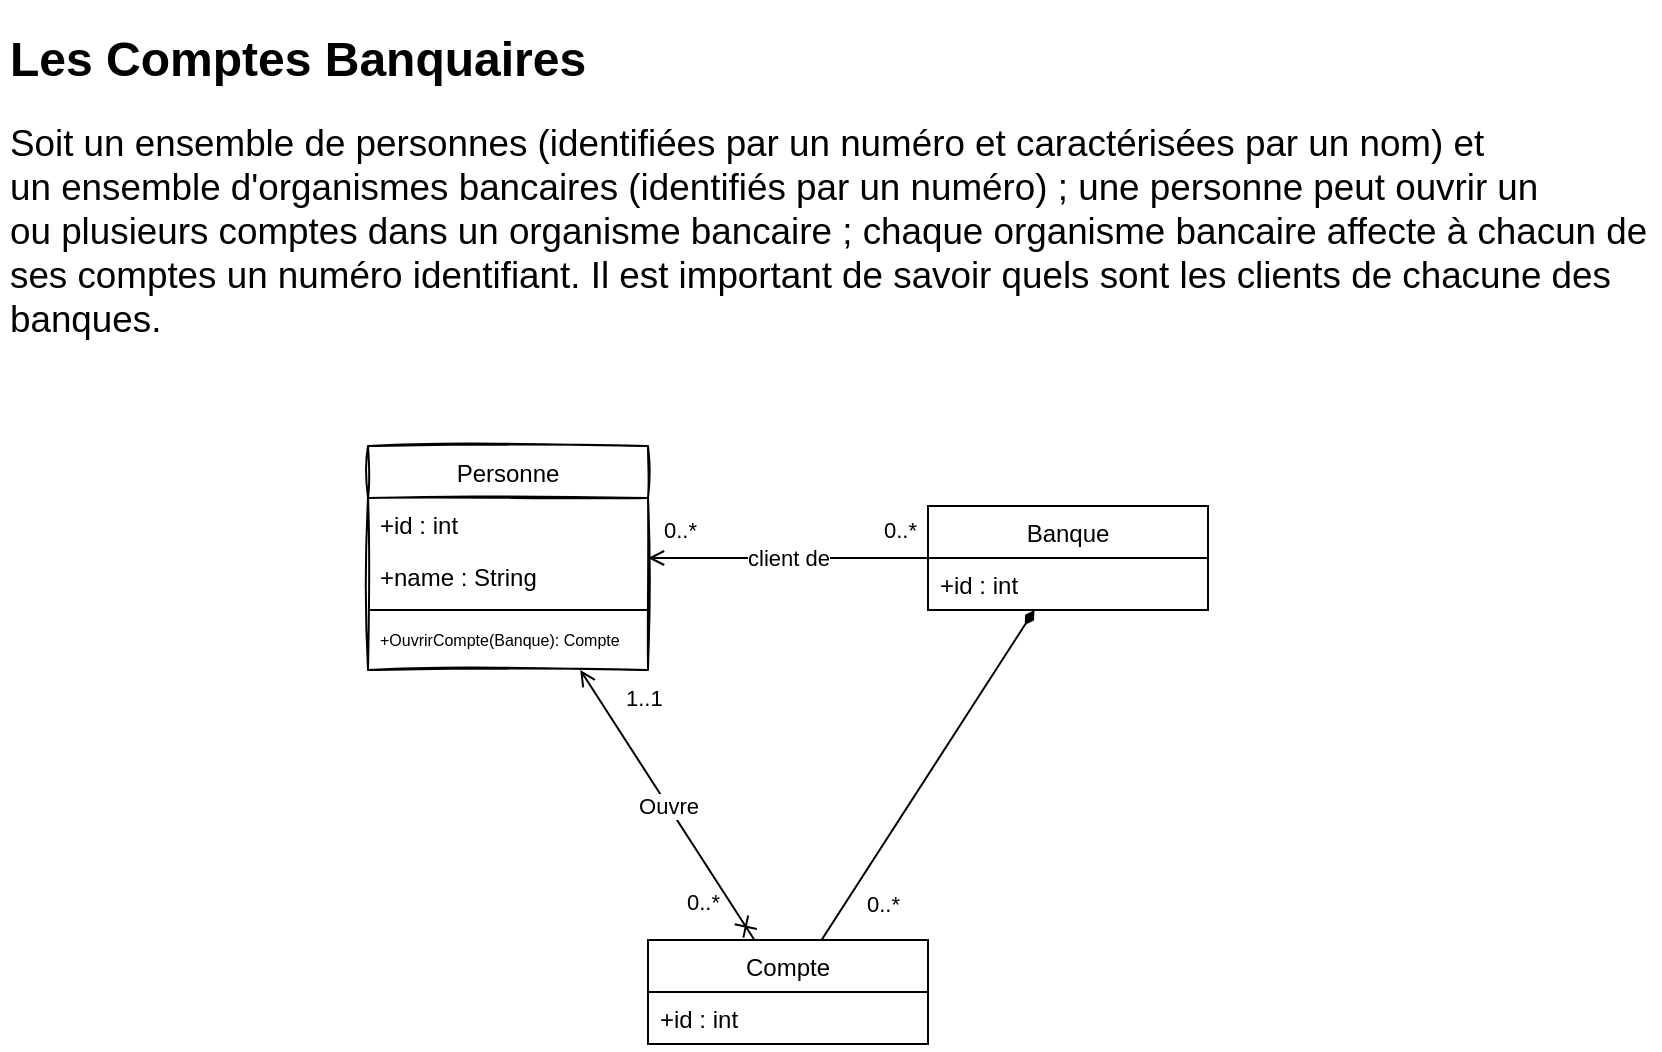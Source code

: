 <mxfile version="19.0.3" type="device"><diagram id="Nent08nWeBrgeb5o7XWG" name="Page-1"><mxGraphModel dx="760" dy="597" grid="1" gridSize="10" guides="1" tooltips="1" connect="1" arrows="1" fold="1" page="1" pageScale="1" pageWidth="827" pageHeight="1169" math="0" shadow="0"><root><mxCell id="0"/><mxCell id="1" parent="0"/><mxCell id="1zB4ExwwfiZLEI7ioCm0-1" value="&lt;h1&gt;Les Comptes Banquaires&lt;/h1&gt;&lt;p&gt;&lt;span id=&quot;page48R_mcid2&quot; class=&quot;markedContent&quot;&gt;&lt;span dir=&quot;ltr&quot; role=&quot;presentation&quot; style=&quot;left: 118.04px; top: 187.675px; font-size: 18.4px; font-family: sans-serif; transform: scaleX(0.989);&quot;&gt;Soit un ensemble de personnes (id&lt;/span&gt;&lt;span dir=&quot;ltr&quot; role=&quot;presentation&quot; style=&quot;left: 399.483px; top: 187.675px; font-size: 18.4px; font-family: sans-serif; transform: scaleX(0.991);&quot;&gt;entifiées par un numéro et caractérisées par un nom) et un&amp;nbsp;&lt;/span&gt;&lt;span dir=&quot;ltr&quot; role=&quot;presentation&quot; style=&quot;left: 118.04px; top: 213.275px; font-size: 18.4px; font-family: sans-serif; transform: scaleX(0.984);&quot;&gt;ensemble d'organismes bancaires (identifiés par un numéro)&lt;/span&gt;&lt;span dir=&quot;ltr&quot; role=&quot;presentation&quot; style=&quot;left: 603.634px; top: 213.275px; font-size: 18.4px; font-family: sans-serif;&quot;&gt;&amp;nbsp;;&amp;nbsp;&lt;/span&gt;&lt;/span&gt;&lt;span style=&quot;background-color: initial; left: 608.917px; top: 213.275px; font-size: 18.4px; font-family: sans-serif; transform: scaleX(0.996);&quot; dir=&quot;ltr&quot; role=&quot;presentation&quot;&gt;une personne peut ouvrir un ou&amp;nbsp;&lt;/span&gt;&lt;span style=&quot;background-color: initial; left: 118.04px; top: 239.075px; font-size: 18.4px; font-family: sans-serif; transform: scaleX(0.984);&quot; dir=&quot;ltr&quot; role=&quot;presentation&quot;&gt;plusieurs comptes dans un organisme bancaire&lt;/span&gt;&lt;span style=&quot;background-color: initial; left: 497.65px; top: 239.075px; font-size: 18.4px; font-family: sans-serif;&quot; dir=&quot;ltr&quot; role=&quot;presentation&quot;&gt; &lt;/span&gt;&lt;span style=&quot;background-color: initial; left: 502.883px; top: 239.075px; font-size: 18.4px; font-family: sans-serif; transform: scaleX(0.984);&quot; dir=&quot;ltr&quot; role=&quot;presentation&quot;&gt;; chaque organisme bancaire affecte à chacun&amp;nbsp;&lt;/span&gt;&lt;span style=&quot;background-color: initial; left: 118.04px; top: 264.675px; font-size: 18.4px; font-family: sans-serif; transform: scaleX(1.037);&quot; dir=&quot;ltr&quot; role=&quot;presentation&quot;&gt;de ses comptes&lt;/span&gt;&lt;span style=&quot;background-color: initial; left: 251.679px; top: 264.675px; font-size: 18.4px; font-family: sans-serif;&quot; dir=&quot;ltr&quot; role=&quot;presentation&quot;&gt; &lt;/span&gt;&lt;span style=&quot;background-color: initial; left: 259.833px; top: 264.675px; font-size: 18.4px; font-family: sans-serif; transform: scaleX(1.053);&quot; dir=&quot;ltr&quot; role=&quot;presentation&quot;&gt;un numéro identifiant. Il est important de savoir quels sont les clients de&amp;nbsp;&lt;/span&gt;&lt;span style=&quot;background-color: initial; left: 118.04px; top: 290.675px; font-size: 18.4px; font-family: sans-serif; transform: scaleX(0.979);&quot; dir=&quot;ltr&quot; role=&quot;presentation&quot;&gt;chacune des banques.&lt;/span&gt;&lt;/p&gt;" style="text;html=1;strokeColor=none;fillColor=none;spacing=5;spacingTop=-20;whiteSpace=wrap;overflow=hidden;rounded=0;" vertex="1" parent="1"><mxGeometry x="10" y="60" width="830" height="200" as="geometry"/></mxCell><mxCell id="1zB4ExwwfiZLEI7ioCm0-2" value="Personne" style="swimlane;fontStyle=0;childLayout=stackLayout;horizontal=1;startSize=26;fillColor=none;horizontalStack=0;resizeParent=1;resizeParentMax=0;resizeLast=0;collapsible=1;marginBottom=0;sketch=1;glass=0;swimlaneLine=1;rounded=0;shadow=0;" vertex="1" parent="1"><mxGeometry x="194" y="273" width="140" height="112" as="geometry"><mxRectangle x="70" y="320" width="80" height="26" as="alternateBounds"/></mxGeometry></mxCell><mxCell id="1zB4ExwwfiZLEI7ioCm0-3" value="+id : int" style="text;strokeColor=none;fillColor=none;align=left;verticalAlign=top;spacingLeft=4;spacingRight=4;overflow=hidden;rotatable=0;points=[[0,0.5],[1,0.5]];portConstraint=eastwest;" vertex="1" parent="1zB4ExwwfiZLEI7ioCm0-2"><mxGeometry y="26" width="140" height="26" as="geometry"/></mxCell><mxCell id="1zB4ExwwfiZLEI7ioCm0-4" value="+name : String" style="text;strokeColor=none;fillColor=none;align=left;verticalAlign=top;spacingLeft=4;spacingRight=4;overflow=hidden;rotatable=0;points=[[0,0.5],[1,0.5]];portConstraint=eastwest;" vertex="1" parent="1zB4ExwwfiZLEI7ioCm0-2"><mxGeometry y="52" width="140" height="26" as="geometry"/></mxCell><mxCell id="1zB4ExwwfiZLEI7ioCm0-36" value="" style="line;strokeWidth=1;fillColor=none;align=left;verticalAlign=middle;spacingTop=-1;spacingLeft=3;spacingRight=3;rotatable=0;labelPosition=right;points=[];portConstraint=eastwest;" vertex="1" parent="1zB4ExwwfiZLEI7ioCm0-2"><mxGeometry y="78" width="140" height="8" as="geometry"/></mxCell><mxCell id="1zB4ExwwfiZLEI7ioCm0-37" value="+OuvrirCompte(Banque): Compte" style="text;strokeColor=none;fillColor=none;align=left;verticalAlign=top;spacingLeft=4;spacingRight=4;overflow=hidden;rotatable=0;points=[[0,0.5],[1,0.5]];portConstraint=eastwest;fontSize=8;" vertex="1" parent="1zB4ExwwfiZLEI7ioCm0-2"><mxGeometry y="86" width="140" height="26" as="geometry"/></mxCell><mxCell id="1zB4ExwwfiZLEI7ioCm0-6" value="Compte" style="swimlane;fontStyle=0;childLayout=stackLayout;horizontal=1;startSize=26;fillColor=none;horizontalStack=0;resizeParent=1;resizeParentMax=0;resizeLast=0;collapsible=1;marginBottom=0;" vertex="1" parent="1"><mxGeometry x="334" y="520" width="140" height="52" as="geometry"><mxRectangle x="270" y="430" width="70" height="26" as="alternateBounds"/></mxGeometry></mxCell><mxCell id="1zB4ExwwfiZLEI7ioCm0-7" value="+id : int" style="text;strokeColor=none;fillColor=none;align=left;verticalAlign=top;spacingLeft=4;spacingRight=4;overflow=hidden;rotatable=0;points=[[0,0.5],[1,0.5]];portConstraint=eastwest;" vertex="1" parent="1zB4ExwwfiZLEI7ioCm0-6"><mxGeometry y="26" width="140" height="26" as="geometry"/></mxCell><mxCell id="1zB4ExwwfiZLEI7ioCm0-10" value="Banque" style="swimlane;fontStyle=0;childLayout=stackLayout;horizontal=1;startSize=26;fillColor=none;horizontalStack=0;resizeParent=1;resizeParentMax=0;resizeLast=0;collapsible=1;marginBottom=0;" vertex="1" parent="1"><mxGeometry x="474" y="303" width="140" height="52" as="geometry"><mxRectangle x="530" y="320" width="70" height="26" as="alternateBounds"/></mxGeometry></mxCell><mxCell id="1zB4ExwwfiZLEI7ioCm0-11" value="+id : int" style="text;strokeColor=none;fillColor=none;align=left;verticalAlign=top;spacingLeft=4;spacingRight=4;overflow=hidden;rotatable=0;points=[[0,0.5],[1,0.5]];portConstraint=eastwest;" vertex="1" parent="1zB4ExwwfiZLEI7ioCm0-10"><mxGeometry y="26" width="140" height="26" as="geometry"/></mxCell><mxCell id="1zB4ExwwfiZLEI7ioCm0-21" value="" style="endArrow=cross;html=1;rounded=0;startArrow=open;startFill=0;endFill=0;" edge="1" parent="1" source="1zB4ExwwfiZLEI7ioCm0-2" target="1zB4ExwwfiZLEI7ioCm0-6"><mxGeometry relative="1" as="geometry"><mxPoint x="320" y="280" as="sourcePoint"/><mxPoint x="480" y="280" as="targetPoint"/></mxGeometry></mxCell><mxCell id="1zB4ExwwfiZLEI7ioCm0-22" value="Ouvre&lt;br&gt;" style="edgeLabel;resizable=0;html=1;align=center;verticalAlign=middle;" connectable="0" vertex="1" parent="1zB4ExwwfiZLEI7ioCm0-21"><mxGeometry relative="1" as="geometry"/></mxCell><mxCell id="1zB4ExwwfiZLEI7ioCm0-23" value="1..1" style="edgeLabel;resizable=0;html=1;align=left;verticalAlign=bottom;" connectable="0" vertex="1" parent="1zB4ExwwfiZLEI7ioCm0-21"><mxGeometry x="-1" relative="1" as="geometry"><mxPoint x="21" y="22" as="offset"/></mxGeometry></mxCell><mxCell id="1zB4ExwwfiZLEI7ioCm0-24" value="0..*" style="edgeLabel;resizable=0;html=1;align=right;verticalAlign=bottom;" connectable="0" vertex="1" parent="1zB4ExwwfiZLEI7ioCm0-21"><mxGeometry x="1" relative="1" as="geometry"><mxPoint x="-17" y="-10" as="offset"/></mxGeometry></mxCell><mxCell id="1zB4ExwwfiZLEI7ioCm0-25" value="" style="endArrow=none;html=1;rounded=0;startArrow=diamondThin;startFill=1;endFill=0;" edge="1" parent="1" source="1zB4ExwwfiZLEI7ioCm0-10" target="1zB4ExwwfiZLEI7ioCm0-6"><mxGeometry relative="1" as="geometry"><mxPoint x="470" y="370.002" as="sourcePoint"/><mxPoint x="732.271" y="512.87" as="targetPoint"/></mxGeometry></mxCell><mxCell id="1zB4ExwwfiZLEI7ioCm0-28" value="0..*" style="edgeLabel;resizable=0;html=1;align=right;verticalAlign=bottom;" connectable="0" vertex="1" parent="1zB4ExwwfiZLEI7ioCm0-25"><mxGeometry x="1" relative="1" as="geometry"><mxPoint x="40" y="-10" as="offset"/></mxGeometry></mxCell><mxCell id="1zB4ExwwfiZLEI7ioCm0-31" value="" style="endArrow=none;html=1;rounded=0;startArrow=open;startFill=0;endFill=0;" edge="1" parent="1" source="1zB4ExwwfiZLEI7ioCm0-2" target="1zB4ExwwfiZLEI7ioCm0-10"><mxGeometry relative="1" as="geometry"><mxPoint x="299.161" y="378" as="sourcePoint"/><mxPoint x="397.226" y="530" as="targetPoint"/></mxGeometry></mxCell><mxCell id="1zB4ExwwfiZLEI7ioCm0-32" value="client de" style="edgeLabel;resizable=0;html=1;align=center;verticalAlign=middle;" connectable="0" vertex="1" parent="1zB4ExwwfiZLEI7ioCm0-31"><mxGeometry relative="1" as="geometry"/></mxCell><mxCell id="1zB4ExwwfiZLEI7ioCm0-33" value="0..*" style="edgeLabel;resizable=0;html=1;align=left;verticalAlign=bottom;" connectable="0" vertex="1" parent="1zB4ExwwfiZLEI7ioCm0-31"><mxGeometry x="-1" relative="1" as="geometry"><mxPoint x="6" y="-6" as="offset"/></mxGeometry></mxCell><mxCell id="1zB4ExwwfiZLEI7ioCm0-35" value="0..*" style="edgeLabel;resizable=0;html=1;align=left;verticalAlign=bottom;" connectable="0" vertex="1" parent="1zB4ExwwfiZLEI7ioCm0-31"><mxGeometry x="-1" relative="1" as="geometry"><mxPoint x="116" y="-6" as="offset"/></mxGeometry></mxCell></root></mxGraphModel></diagram></mxfile>